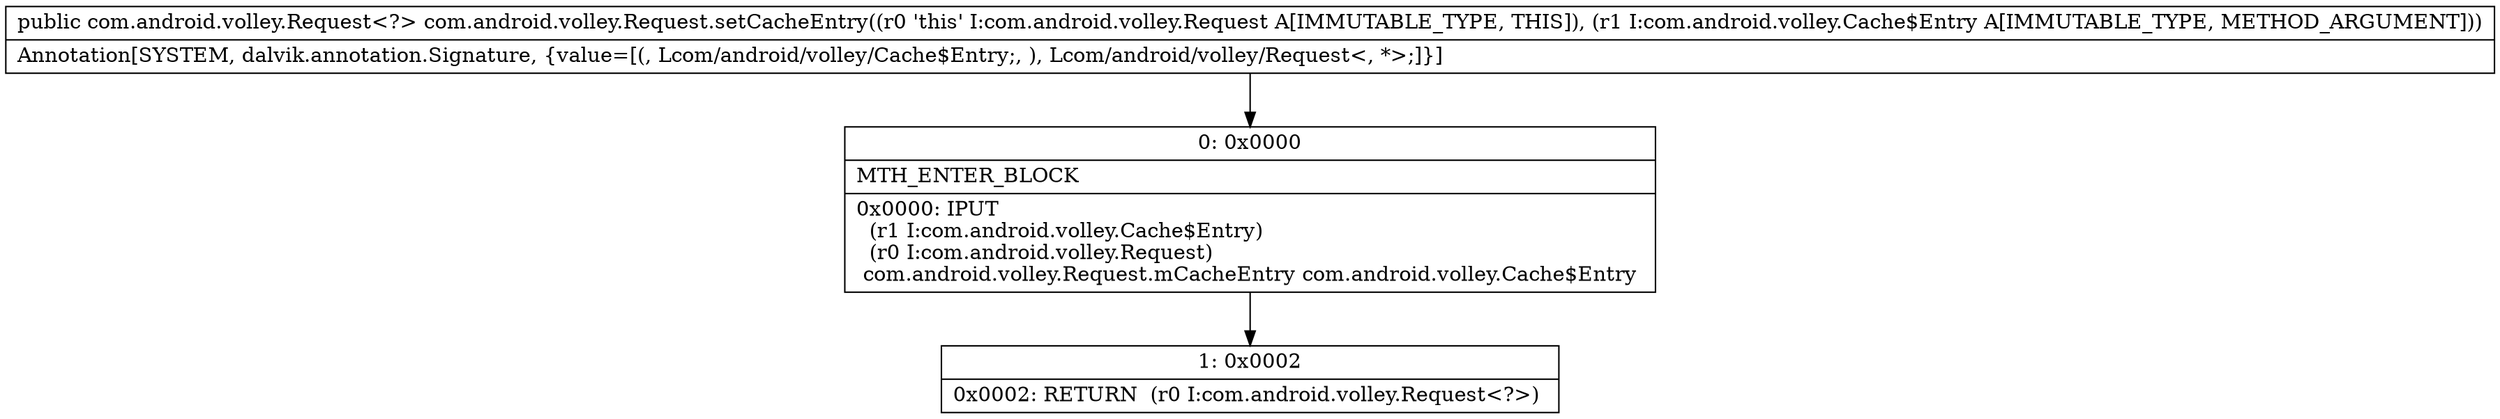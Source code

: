 digraph "CFG forcom.android.volley.Request.setCacheEntry(Lcom\/android\/volley\/Cache$Entry;)Lcom\/android\/volley\/Request;" {
Node_0 [shape=record,label="{0\:\ 0x0000|MTH_ENTER_BLOCK\l|0x0000: IPUT  \l  (r1 I:com.android.volley.Cache$Entry)\l  (r0 I:com.android.volley.Request)\l com.android.volley.Request.mCacheEntry com.android.volley.Cache$Entry \l}"];
Node_1 [shape=record,label="{1\:\ 0x0002|0x0002: RETURN  (r0 I:com.android.volley.Request\<?\>) \l}"];
MethodNode[shape=record,label="{public com.android.volley.Request\<?\> com.android.volley.Request.setCacheEntry((r0 'this' I:com.android.volley.Request A[IMMUTABLE_TYPE, THIS]), (r1 I:com.android.volley.Cache$Entry A[IMMUTABLE_TYPE, METHOD_ARGUMENT]))  | Annotation[SYSTEM, dalvik.annotation.Signature, \{value=[(, Lcom\/android\/volley\/Cache$Entry;, ), Lcom\/android\/volley\/Request\<, *\>;]\}]\l}"];
MethodNode -> Node_0;
Node_0 -> Node_1;
}

